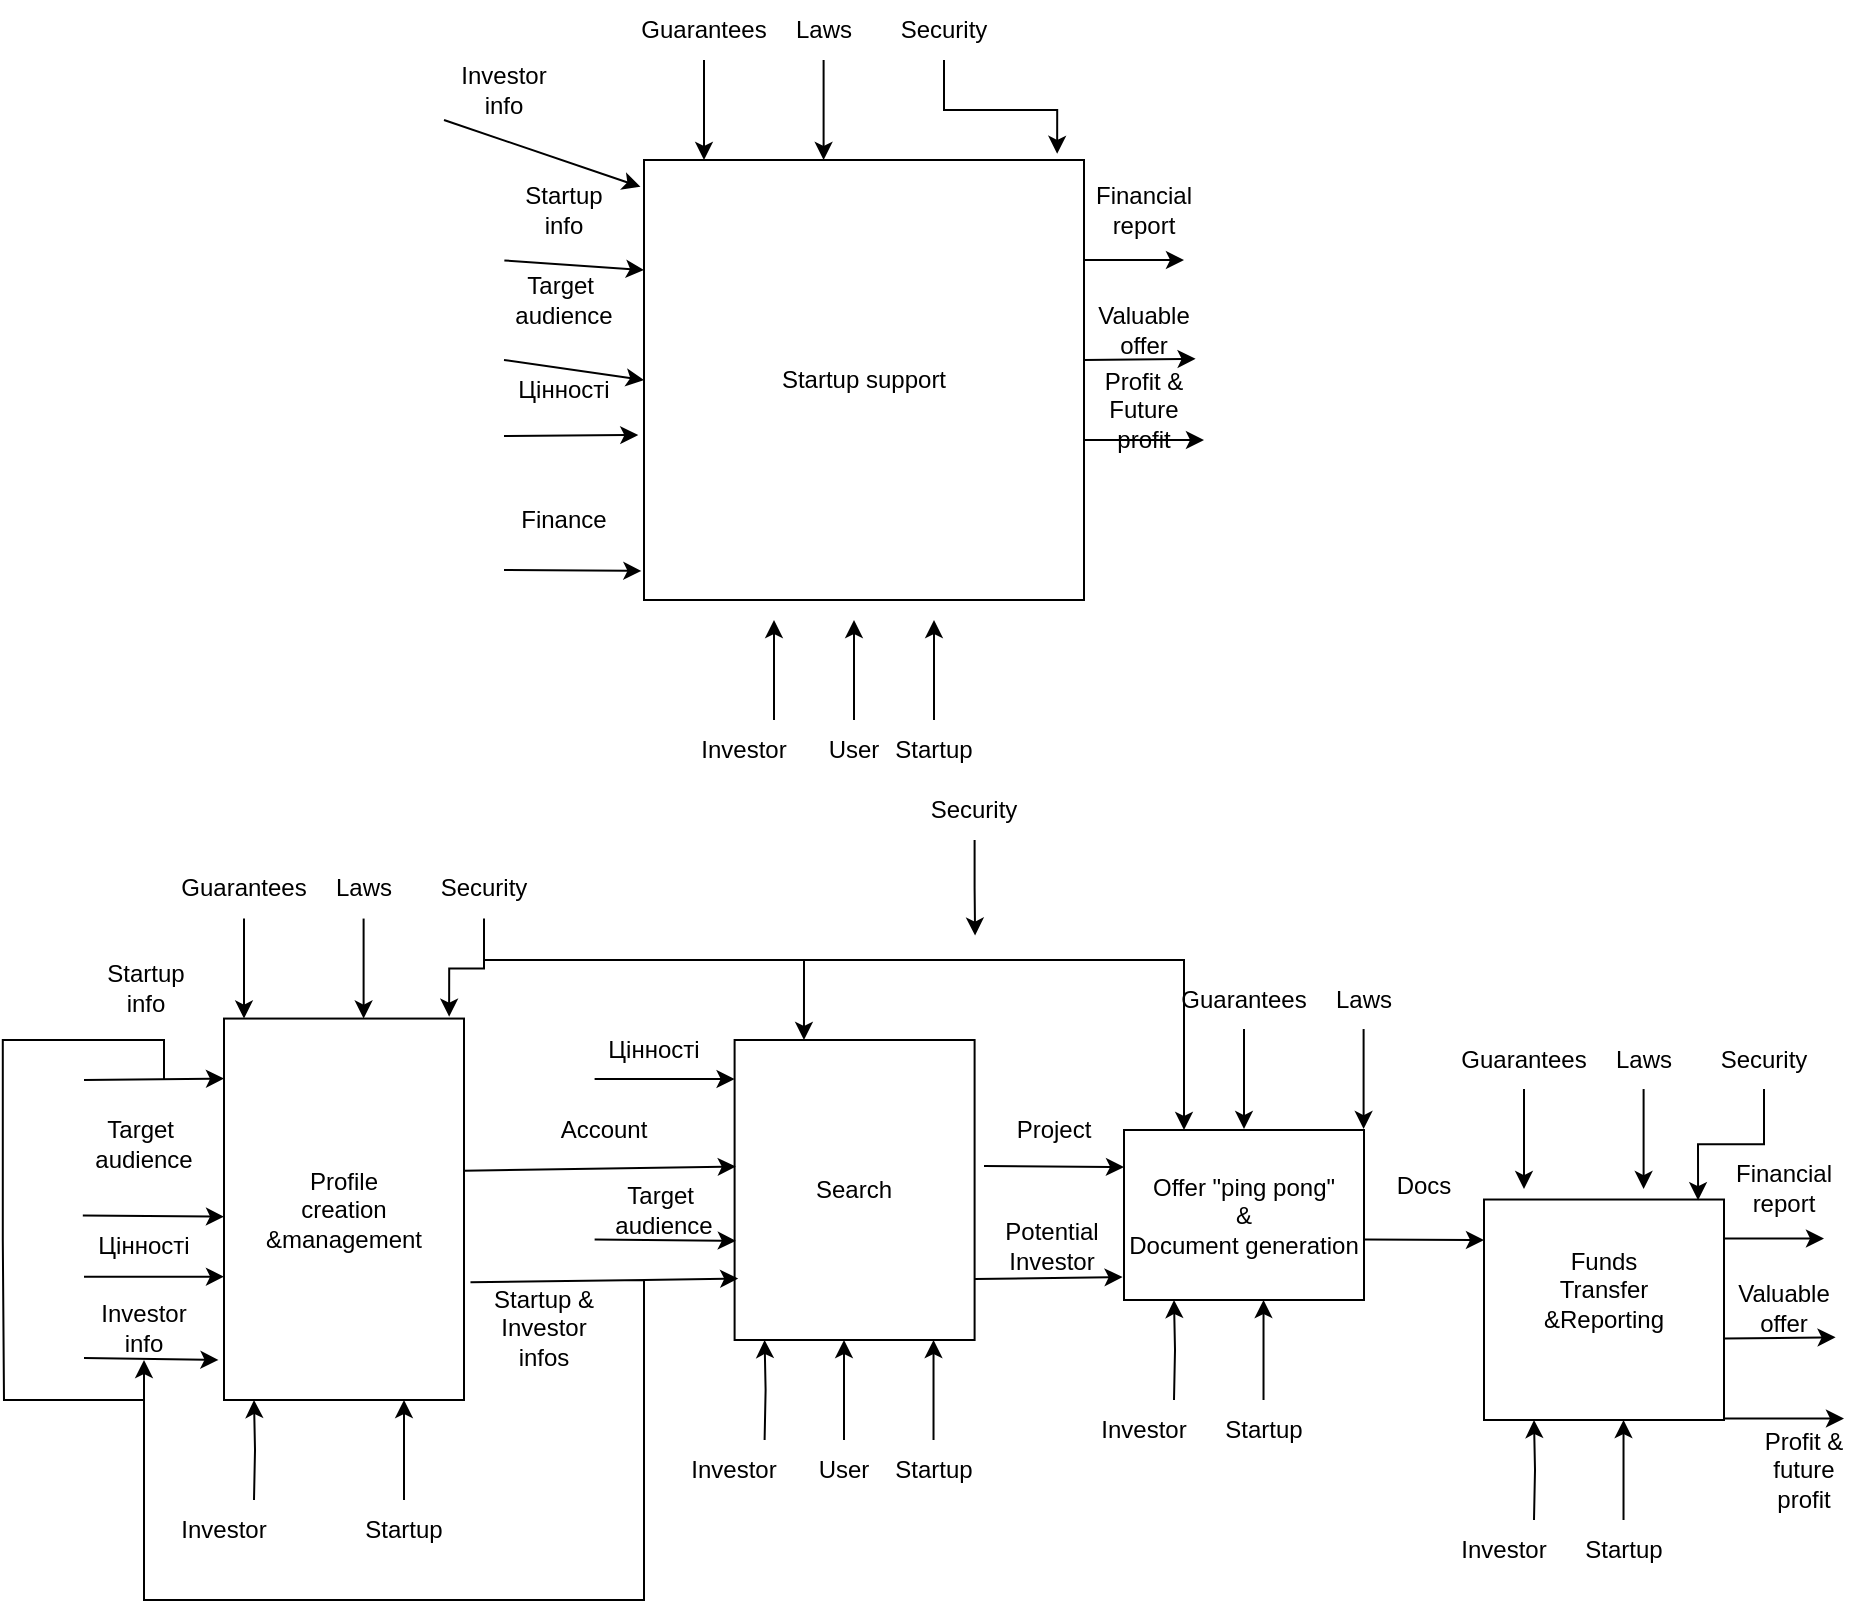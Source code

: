 <mxfile version="22.1.2" type="device">
  <diagram name="Page-1" id="1GlMco30VcFTCIeVh7em">
    <mxGraphModel dx="1114" dy="799" grid="1" gridSize="10" guides="1" tooltips="1" connect="1" arrows="1" fold="1" page="1" pageScale="1" pageWidth="850" pageHeight="1100" math="0" shadow="0">
      <root>
        <mxCell id="0" />
        <mxCell id="1" parent="0" />
        <mxCell id="lVOgRCKX2x1M0howN92F-1" value="Startup support" style="whiteSpace=wrap;html=1;aspect=fixed;" parent="1" vertex="1">
          <mxGeometry x="390" y="370" width="220" height="220" as="geometry" />
        </mxCell>
        <mxCell id="lVOgRCKX2x1M0howN92F-2" value="" style="endArrow=classic;html=1;rounded=0;entryX=0;entryY=0.25;entryDx=0;entryDy=0;exitX=0.003;exitY=0.17;exitDx=0;exitDy=0;exitPerimeter=0;" parent="1" source="lVOgRCKX2x1M0howN92F-6" target="lVOgRCKX2x1M0howN92F-1" edge="1">
          <mxGeometry width="50" height="50" relative="1" as="geometry">
            <mxPoint x="320" y="390" as="sourcePoint" />
            <mxPoint x="380" y="330" as="targetPoint" />
          </mxGeometry>
        </mxCell>
        <mxCell id="lVOgRCKX2x1M0howN92F-4" value="Startup info" style="text;html=1;strokeColor=none;fillColor=none;align=center;verticalAlign=middle;whiteSpace=wrap;rounded=0;" parent="1" vertex="1">
          <mxGeometry x="320" y="380" width="60" height="30" as="geometry" />
        </mxCell>
        <mxCell id="lVOgRCKX2x1M0howN92F-6" value="Target&amp;nbsp;&lt;br&gt;audience" style="text;html=1;strokeColor=none;fillColor=none;align=center;verticalAlign=middle;whiteSpace=wrap;rounded=0;" parent="1" vertex="1">
          <mxGeometry x="320" y="410" width="60" height="60" as="geometry" />
        </mxCell>
        <mxCell id="lVOgRCKX2x1M0howN92F-7" value="" style="endArrow=classic;html=1;rounded=0;entryX=0;entryY=0.5;entryDx=0;entryDy=0;exitX=0;exitY=1;exitDx=0;exitDy=0;" parent="1" source="lVOgRCKX2x1M0howN92F-6" target="lVOgRCKX2x1M0howN92F-1" edge="1">
          <mxGeometry width="50" height="50" relative="1" as="geometry">
            <mxPoint x="320" y="410" as="sourcePoint" />
            <mxPoint x="370" y="400" as="targetPoint" />
          </mxGeometry>
        </mxCell>
        <mxCell id="lVOgRCKX2x1M0howN92F-8" value="" style="endArrow=classic;html=1;rounded=0;entryX=-0.006;entryY=0.934;entryDx=0;entryDy=0;entryPerimeter=0;" parent="1" target="lVOgRCKX2x1M0howN92F-1" edge="1">
          <mxGeometry width="50" height="50" relative="1" as="geometry">
            <mxPoint x="320" y="575" as="sourcePoint" />
            <mxPoint x="340" y="470" as="targetPoint" />
          </mxGeometry>
        </mxCell>
        <mxCell id="lVOgRCKX2x1M0howN92F-9" value="Finance" style="text;html=1;strokeColor=none;fillColor=none;align=center;verticalAlign=middle;whiteSpace=wrap;rounded=0;" parent="1" vertex="1">
          <mxGeometry x="320" y="535" width="60" height="30" as="geometry" />
        </mxCell>
        <mxCell id="lVOgRCKX2x1M0howN92F-11" value="Цінності" style="text;html=1;strokeColor=none;fillColor=none;align=center;verticalAlign=middle;whiteSpace=wrap;rounded=0;" parent="1" vertex="1">
          <mxGeometry x="320" y="470" width="60" height="30" as="geometry" />
        </mxCell>
        <mxCell id="lVOgRCKX2x1M0howN92F-12" value="" style="endArrow=classic;html=1;rounded=0;entryX=-0.013;entryY=0.625;entryDx=0;entryDy=0;entryPerimeter=0;" parent="1" target="lVOgRCKX2x1M0howN92F-1" edge="1">
          <mxGeometry width="50" height="50" relative="1" as="geometry">
            <mxPoint x="320" y="508" as="sourcePoint" />
            <mxPoint x="390" y="480" as="targetPoint" />
          </mxGeometry>
        </mxCell>
        <mxCell id="lVOgRCKX2x1M0howN92F-13" value="" style="endArrow=classic;html=1;rounded=0;entryX=0.93;entryY=0.98;entryDx=0;entryDy=0;entryPerimeter=0;" parent="1" target="lVOgRCKX2x1M0howN92F-14" edge="1">
          <mxGeometry width="50" height="50" relative="1" as="geometry">
            <mxPoint x="610" y="470" as="sourcePoint" />
            <mxPoint x="650" y="470" as="targetPoint" />
          </mxGeometry>
        </mxCell>
        <mxCell id="lVOgRCKX2x1M0howN92F-14" value="Valuable offer" style="text;html=1;strokeColor=none;fillColor=none;align=center;verticalAlign=middle;whiteSpace=wrap;rounded=0;" parent="1" vertex="1">
          <mxGeometry x="610" y="440" width="60" height="30" as="geometry" />
        </mxCell>
        <mxCell id="lVOgRCKX2x1M0howN92F-15" value="" style="endArrow=classic;html=1;rounded=0;" parent="1" edge="1">
          <mxGeometry width="50" height="50" relative="1" as="geometry">
            <mxPoint x="610" y="510" as="sourcePoint" />
            <mxPoint x="670" y="510" as="targetPoint" />
          </mxGeometry>
        </mxCell>
        <mxCell id="lVOgRCKX2x1M0howN92F-16" value="Profit &amp;amp; Future profit" style="text;html=1;strokeColor=none;fillColor=none;align=center;verticalAlign=middle;whiteSpace=wrap;rounded=0;" parent="1" vertex="1">
          <mxGeometry x="610" y="480" width="60" height="30" as="geometry" />
        </mxCell>
        <mxCell id="lVOgRCKX2x1M0howN92F-17" value="" style="endArrow=classic;html=1;rounded=0;" parent="1" edge="1">
          <mxGeometry width="50" height="50" relative="1" as="geometry">
            <mxPoint x="610" y="420" as="sourcePoint" />
            <mxPoint x="660" y="420" as="targetPoint" />
          </mxGeometry>
        </mxCell>
        <mxCell id="lVOgRCKX2x1M0howN92F-18" value="Financial&lt;br&gt;report" style="text;html=1;strokeColor=none;fillColor=none;align=center;verticalAlign=middle;whiteSpace=wrap;rounded=0;" parent="1" vertex="1">
          <mxGeometry x="610" y="380" width="60" height="30" as="geometry" />
        </mxCell>
        <mxCell id="lVOgRCKX2x1M0howN92F-19" value="" style="endArrow=classic;html=1;rounded=0;" parent="1" edge="1">
          <mxGeometry width="50" height="50" relative="1" as="geometry">
            <mxPoint x="455" y="650" as="sourcePoint" />
            <mxPoint x="455" y="600" as="targetPoint" />
          </mxGeometry>
        </mxCell>
        <mxCell id="lVOgRCKX2x1M0howN92F-20" value="Investor" style="text;html=1;strokeColor=none;fillColor=none;align=center;verticalAlign=middle;whiteSpace=wrap;rounded=0;" parent="1" vertex="1">
          <mxGeometry x="410" y="650" width="60" height="30" as="geometry" />
        </mxCell>
        <mxCell id="lVOgRCKX2x1M0howN92F-21" value="" style="endArrow=classic;html=1;rounded=0;" parent="1" edge="1">
          <mxGeometry width="50" height="50" relative="1" as="geometry">
            <mxPoint x="535" y="650" as="sourcePoint" />
            <mxPoint x="535" y="600" as="targetPoint" />
          </mxGeometry>
        </mxCell>
        <mxCell id="lVOgRCKX2x1M0howN92F-22" value="Startup" style="text;html=1;strokeColor=none;fillColor=none;align=center;verticalAlign=middle;whiteSpace=wrap;rounded=0;" parent="1" vertex="1">
          <mxGeometry x="505" y="650" width="60" height="30" as="geometry" />
        </mxCell>
        <mxCell id="lVOgRCKX2x1M0howN92F-23" value="" style="endArrow=classic;html=1;rounded=0;" parent="1" edge="1">
          <mxGeometry width="50" height="50" relative="1" as="geometry">
            <mxPoint x="495" y="650" as="sourcePoint" />
            <mxPoint x="495" y="600" as="targetPoint" />
          </mxGeometry>
        </mxCell>
        <mxCell id="lVOgRCKX2x1M0howN92F-24" value="User" style="text;html=1;strokeColor=none;fillColor=none;align=center;verticalAlign=middle;whiteSpace=wrap;rounded=0;" parent="1" vertex="1">
          <mxGeometry x="465" y="650" width="60" height="30" as="geometry" />
        </mxCell>
        <mxCell id="lVOgRCKX2x1M0howN92F-27" value="" style="endArrow=classic;html=1;rounded=0;entryX=0.188;entryY=0;entryDx=0;entryDy=0;entryPerimeter=0;" parent="1" edge="1">
          <mxGeometry width="50" height="50" relative="1" as="geometry">
            <mxPoint x="479.8" y="320" as="sourcePoint" />
            <mxPoint x="479.8" y="370" as="targetPoint" />
          </mxGeometry>
        </mxCell>
        <mxCell id="lVOgRCKX2x1M0howN92F-28" value="Laws" style="text;html=1;strokeColor=none;fillColor=none;align=center;verticalAlign=middle;whiteSpace=wrap;rounded=0;" parent="1" vertex="1">
          <mxGeometry x="450" y="290" width="60" height="30" as="geometry" />
        </mxCell>
        <mxCell id="lVOgRCKX2x1M0howN92F-29" value="" style="endArrow=classic;html=1;rounded=0;entryX=0.188;entryY=0;entryDx=0;entryDy=0;entryPerimeter=0;" parent="1" edge="1">
          <mxGeometry width="50" height="50" relative="1" as="geometry">
            <mxPoint x="420" y="320" as="sourcePoint" />
            <mxPoint x="420" y="370" as="targetPoint" />
          </mxGeometry>
        </mxCell>
        <mxCell id="lVOgRCKX2x1M0howN92F-31" value="Guarantees" style="text;html=1;strokeColor=none;fillColor=none;align=center;verticalAlign=middle;whiteSpace=wrap;rounded=0;" parent="1" vertex="1">
          <mxGeometry x="390" y="290" width="60" height="30" as="geometry" />
        </mxCell>
        <mxCell id="lVOgRCKX2x1M0howN92F-33" value="" style="edgeStyle=orthogonalEdgeStyle;rounded=0;orthogonalLoop=1;jettySize=auto;html=1;entryX=0.939;entryY=-0.014;entryDx=0;entryDy=0;entryPerimeter=0;" parent="1" source="lVOgRCKX2x1M0howN92F-32" target="lVOgRCKX2x1M0howN92F-1" edge="1">
          <mxGeometry relative="1" as="geometry" />
        </mxCell>
        <mxCell id="lVOgRCKX2x1M0howN92F-32" value="Security" style="text;html=1;strokeColor=none;fillColor=none;align=center;verticalAlign=middle;whiteSpace=wrap;rounded=0;" parent="1" vertex="1">
          <mxGeometry x="510" y="290" width="60" height="30" as="geometry" />
        </mxCell>
        <mxCell id="lVOgRCKX2x1M0howN92F-64" value="" style="endArrow=classic;html=1;rounded=0;entryX=0;entryY=0.25;entryDx=0;entryDy=0;exitX=0;exitY=0;exitDx=0;exitDy=0;" parent="1" source="lVOgRCKX2x1M0howN92F-66" edge="1">
          <mxGeometry width="50" height="50" relative="1" as="geometry">
            <mxPoint x="110" y="827" as="sourcePoint" />
            <mxPoint x="180.0" y="829.28" as="targetPoint" />
          </mxGeometry>
        </mxCell>
        <mxCell id="lVOgRCKX2x1M0howN92F-65" value="Startup info" style="text;html=1;strokeColor=none;fillColor=none;align=center;verticalAlign=middle;whiteSpace=wrap;rounded=0;" parent="1" vertex="1">
          <mxGeometry x="110.6" y="769.28" width="60" height="30" as="geometry" />
        </mxCell>
        <mxCell id="lVOgRCKX2x1M0howN92F-66" value="Target&amp;nbsp;&lt;br&gt;audience" style="text;html=1;strokeColor=none;fillColor=none;align=center;verticalAlign=middle;whiteSpace=wrap;rounded=0;" parent="1" vertex="1">
          <mxGeometry x="110" y="830" width="60" height="64.76" as="geometry" />
        </mxCell>
        <mxCell id="lVOgRCKX2x1M0howN92F-67" value="" style="endArrow=classic;html=1;rounded=0;entryX=0;entryY=0.5;entryDx=0;entryDy=0;exitX=-0.01;exitY=0.823;exitDx=0;exitDy=0;exitPerimeter=0;" parent="1" edge="1">
          <mxGeometry width="50" height="50" relative="1" as="geometry">
            <mxPoint x="109.4" y="897.7" as="sourcePoint" />
            <mxPoint x="180.0" y="898.32" as="targetPoint" />
          </mxGeometry>
        </mxCell>
        <mxCell id="lVOgRCKX2x1M0howN92F-70" value="Цінності" style="text;html=1;strokeColor=none;fillColor=none;align=center;verticalAlign=middle;whiteSpace=wrap;rounded=0;" parent="1" vertex="1">
          <mxGeometry x="110.0" y="898.32" width="60" height="30" as="geometry" />
        </mxCell>
        <mxCell id="lVOgRCKX2x1M0howN92F-71" value="" style="endArrow=classic;html=1;rounded=0;entryX=0;entryY=0.75;entryDx=0;entryDy=0;" parent="1" edge="1">
          <mxGeometry width="50" height="50" relative="1" as="geometry">
            <mxPoint x="110.0" y="928.32" as="sourcePoint" />
            <mxPoint x="180.0" y="928.32" as="targetPoint" />
          </mxGeometry>
        </mxCell>
        <mxCell id="lVOgRCKX2x1M0howN92F-72" value="" style="endArrow=classic;html=1;rounded=0;entryX=0.93;entryY=0.98;entryDx=0;entryDy=0;entryPerimeter=0;" parent="1" target="lVOgRCKX2x1M0howN92F-73" edge="1">
          <mxGeometry width="50" height="50" relative="1" as="geometry">
            <mxPoint x="930" y="959.28" as="sourcePoint" />
            <mxPoint x="970" y="959.28" as="targetPoint" />
          </mxGeometry>
        </mxCell>
        <mxCell id="lVOgRCKX2x1M0howN92F-73" value="Valuable offer" style="text;html=1;strokeColor=none;fillColor=none;align=center;verticalAlign=middle;whiteSpace=wrap;rounded=0;" parent="1" vertex="1">
          <mxGeometry x="930" y="929.28" width="60" height="30" as="geometry" />
        </mxCell>
        <mxCell id="lVOgRCKX2x1M0howN92F-74" value="" style="endArrow=classic;html=1;rounded=0;" parent="1" edge="1">
          <mxGeometry width="50" height="50" relative="1" as="geometry">
            <mxPoint x="930" y="999.28" as="sourcePoint" />
            <mxPoint x="990" y="999.28" as="targetPoint" />
          </mxGeometry>
        </mxCell>
        <mxCell id="lVOgRCKX2x1M0howN92F-75" value="Profit &amp;amp; future profit" style="text;html=1;strokeColor=none;fillColor=none;align=center;verticalAlign=middle;whiteSpace=wrap;rounded=0;" parent="1" vertex="1">
          <mxGeometry x="940" y="1010" width="60" height="30" as="geometry" />
        </mxCell>
        <mxCell id="lVOgRCKX2x1M0howN92F-76" value="" style="endArrow=classic;html=1;rounded=0;" parent="1" edge="1">
          <mxGeometry width="50" height="50" relative="1" as="geometry">
            <mxPoint x="930" y="909.28" as="sourcePoint" />
            <mxPoint x="980" y="909.28" as="targetPoint" />
          </mxGeometry>
        </mxCell>
        <mxCell id="lVOgRCKX2x1M0howN92F-77" value="Financial&lt;br&gt;report" style="text;html=1;strokeColor=none;fillColor=none;align=center;verticalAlign=middle;whiteSpace=wrap;rounded=0;" parent="1" vertex="1">
          <mxGeometry x="930" y="869.28" width="60" height="30" as="geometry" />
        </mxCell>
        <mxCell id="lVOgRCKX2x1M0howN92F-82" value="" style="endArrow=classic;html=1;rounded=0;" parent="1" edge="1">
          <mxGeometry width="50" height="50" relative="1" as="geometry">
            <mxPoint x="490" y="1010" as="sourcePoint" />
            <mxPoint x="490" y="960" as="targetPoint" />
          </mxGeometry>
        </mxCell>
        <mxCell id="lVOgRCKX2x1M0howN92F-83" value="User" style="text;html=1;strokeColor=none;fillColor=none;align=center;verticalAlign=middle;whiteSpace=wrap;rounded=0;" parent="1" vertex="1">
          <mxGeometry x="460" y="1010" width="60" height="30" as="geometry" />
        </mxCell>
        <mxCell id="lVOgRCKX2x1M0howN92F-84" value="" style="endArrow=classic;html=1;rounded=0;entryX=0.188;entryY=0;entryDx=0;entryDy=0;entryPerimeter=0;" parent="1" edge="1">
          <mxGeometry width="50" height="50" relative="1" as="geometry">
            <mxPoint x="749.8" y="804.52" as="sourcePoint" />
            <mxPoint x="749.8" y="854.52" as="targetPoint" />
          </mxGeometry>
        </mxCell>
        <mxCell id="lVOgRCKX2x1M0howN92F-85" value="Laws" style="text;html=1;strokeColor=none;fillColor=none;align=center;verticalAlign=middle;whiteSpace=wrap;rounded=0;" parent="1" vertex="1">
          <mxGeometry x="720" y="774.52" width="60" height="30" as="geometry" />
        </mxCell>
        <mxCell id="lVOgRCKX2x1M0howN92F-86" value="" style="endArrow=classic;html=1;rounded=0;entryX=0.188;entryY=0;entryDx=0;entryDy=0;entryPerimeter=0;" parent="1" edge="1">
          <mxGeometry width="50" height="50" relative="1" as="geometry">
            <mxPoint x="690" y="804.52" as="sourcePoint" />
            <mxPoint x="690" y="854.52" as="targetPoint" />
          </mxGeometry>
        </mxCell>
        <mxCell id="lVOgRCKX2x1M0howN92F-87" value="Guarantees" style="text;html=1;strokeColor=none;fillColor=none;align=center;verticalAlign=middle;whiteSpace=wrap;rounded=0;" parent="1" vertex="1">
          <mxGeometry x="660" y="774.52" width="60" height="30" as="geometry" />
        </mxCell>
        <mxCell id="lVOgRCKX2x1M0howN92F-88" value="" style="edgeStyle=orthogonalEdgeStyle;rounded=0;orthogonalLoop=1;jettySize=auto;html=1;entryX=0.939;entryY=-0.014;entryDx=0;entryDy=0;entryPerimeter=0;" parent="1" source="lVOgRCKX2x1M0howN92F-89" edge="1">
          <mxGeometry relative="1" as="geometry">
            <mxPoint x="555.54" y="757.76" as="targetPoint" />
          </mxGeometry>
        </mxCell>
        <mxCell id="lVOgRCKX2x1M0howN92F-89" value="Security" style="text;html=1;strokeColor=none;fillColor=none;align=center;verticalAlign=middle;whiteSpace=wrap;rounded=0;" parent="1" vertex="1">
          <mxGeometry x="525.3" y="680" width="60" height="30" as="geometry" />
        </mxCell>
        <mxCell id="lVOgRCKX2x1M0howN92F-91" value="Profile&lt;br&gt;creation &amp;amp;management" style="rounded=0;whiteSpace=wrap;html=1;" parent="1" vertex="1">
          <mxGeometry x="180" y="799.28" width="120" height="190.72" as="geometry" />
        </mxCell>
        <mxCell id="lVOgRCKX2x1M0howN92F-92" value="Offer &quot;ping pong&quot;&lt;br&gt;&amp;amp;&lt;br&gt;Document generation" style="rounded=0;whiteSpace=wrap;html=1;" parent="1" vertex="1">
          <mxGeometry x="630" y="855" width="120" height="85" as="geometry" />
        </mxCell>
        <mxCell id="lVOgRCKX2x1M0howN92F-93" value="Search" style="rounded=0;whiteSpace=wrap;html=1;" parent="1" vertex="1">
          <mxGeometry x="435.3" y="810" width="120" height="150" as="geometry" />
        </mxCell>
        <mxCell id="lVOgRCKX2x1M0howN92F-94" value="" style="rounded=0;whiteSpace=wrap;html=1;" parent="1" vertex="1">
          <mxGeometry x="810" y="889.76" width="120" height="110.24" as="geometry" />
        </mxCell>
        <mxCell id="lVOgRCKX2x1M0howN92F-100" value="Investor&lt;br&gt;info" style="text;html=1;strokeColor=none;fillColor=none;align=center;verticalAlign=middle;whiteSpace=wrap;rounded=0;" parent="1" vertex="1">
          <mxGeometry x="110" y="939.04" width="60" height="30" as="geometry" />
        </mxCell>
        <mxCell id="lVOgRCKX2x1M0howN92F-101" value="" style="endArrow=classic;html=1;rounded=0;entryX=-0.018;entryY=0.638;entryDx=0;entryDy=0;entryPerimeter=0;" parent="1" edge="1">
          <mxGeometry width="50" height="50" relative="1" as="geometry">
            <mxPoint x="110" y="969.04" as="sourcePoint" />
            <mxPoint x="177.24" y="969.999" as="targetPoint" />
          </mxGeometry>
        </mxCell>
        <mxCell id="lVOgRCKX2x1M0howN92F-103" value="Investor&lt;br&gt;info" style="text;html=1;strokeColor=none;fillColor=none;align=center;verticalAlign=middle;whiteSpace=wrap;rounded=0;" parent="1" vertex="1">
          <mxGeometry x="290" y="320" width="60" height="30" as="geometry" />
        </mxCell>
        <mxCell id="lVOgRCKX2x1M0howN92F-104" value="" style="endArrow=classic;html=1;rounded=0;entryX=-0.008;entryY=0.061;entryDx=0;entryDy=0;entryPerimeter=0;" parent="1" target="lVOgRCKX2x1M0howN92F-1" edge="1">
          <mxGeometry width="50" height="50" relative="1" as="geometry">
            <mxPoint x="290" y="350" as="sourcePoint" />
            <mxPoint x="357.4" y="351" as="targetPoint" />
          </mxGeometry>
        </mxCell>
        <mxCell id="lVOgRCKX2x1M0howN92F-107" value="" style="endArrow=classic;html=1;rounded=0;entryX=0.188;entryY=0;entryDx=0;entryDy=0;entryPerimeter=0;" parent="1" edge="1">
          <mxGeometry width="50" height="50" relative="1" as="geometry">
            <mxPoint x="249.8" y="749.28" as="sourcePoint" />
            <mxPoint x="249.8" y="799.28" as="targetPoint" />
          </mxGeometry>
        </mxCell>
        <mxCell id="lVOgRCKX2x1M0howN92F-108" value="Laws" style="text;html=1;strokeColor=none;fillColor=none;align=center;verticalAlign=middle;whiteSpace=wrap;rounded=0;" parent="1" vertex="1">
          <mxGeometry x="220" y="719.28" width="60" height="30" as="geometry" />
        </mxCell>
        <mxCell id="lVOgRCKX2x1M0howN92F-109" value="" style="endArrow=classic;html=1;rounded=0;entryX=0.188;entryY=0;entryDx=0;entryDy=0;entryPerimeter=0;" parent="1" edge="1">
          <mxGeometry width="50" height="50" relative="1" as="geometry">
            <mxPoint x="190" y="749.28" as="sourcePoint" />
            <mxPoint x="190" y="799.28" as="targetPoint" />
          </mxGeometry>
        </mxCell>
        <mxCell id="lVOgRCKX2x1M0howN92F-110" value="Guarantees" style="text;html=1;strokeColor=none;fillColor=none;align=center;verticalAlign=middle;whiteSpace=wrap;rounded=0;" parent="1" vertex="1">
          <mxGeometry x="160" y="719.28" width="60" height="30" as="geometry" />
        </mxCell>
        <mxCell id="lVOgRCKX2x1M0howN92F-111" value="" style="edgeStyle=orthogonalEdgeStyle;rounded=0;orthogonalLoop=1;jettySize=auto;html=1;entryX=0.938;entryY=-0.005;entryDx=0;entryDy=0;entryPerimeter=0;" parent="1" source="lVOgRCKX2x1M0howN92F-112" target="lVOgRCKX2x1M0howN92F-91" edge="1">
          <mxGeometry relative="1" as="geometry">
            <mxPoint x="310.24" y="797.04" as="targetPoint" />
          </mxGeometry>
        </mxCell>
        <mxCell id="lVOgRCKX2x1M0howN92F-112" value="Security" style="text;html=1;strokeColor=none;fillColor=none;align=center;verticalAlign=middle;whiteSpace=wrap;rounded=0;" parent="1" vertex="1">
          <mxGeometry x="280.0" y="719.28" width="60" height="30" as="geometry" />
        </mxCell>
        <mxCell id="lVOgRCKX2x1M0howN92F-113" value="" style="endArrow=classic;html=1;rounded=0;" parent="1" edge="1">
          <mxGeometry width="50" height="50" relative="1" as="geometry">
            <mxPoint x="195" y="1040" as="sourcePoint" />
            <mxPoint x="195" y="990" as="targetPoint" />
            <Array as="points">
              <mxPoint x="195.5" y="1015" />
            </Array>
          </mxGeometry>
        </mxCell>
        <mxCell id="lVOgRCKX2x1M0howN92F-114" value="Investor" style="text;html=1;strokeColor=none;fillColor=none;align=center;verticalAlign=middle;whiteSpace=wrap;rounded=0;" parent="1" vertex="1">
          <mxGeometry x="150" y="1040" width="60" height="30" as="geometry" />
        </mxCell>
        <mxCell id="lVOgRCKX2x1M0howN92F-115" value="" style="endArrow=classic;html=1;rounded=0;" parent="1" edge="1">
          <mxGeometry width="50" height="50" relative="1" as="geometry">
            <mxPoint x="270" y="1040" as="sourcePoint" />
            <mxPoint x="270" y="990" as="targetPoint" />
          </mxGeometry>
        </mxCell>
        <mxCell id="lVOgRCKX2x1M0howN92F-116" value="Startup" style="text;html=1;strokeColor=none;fillColor=none;align=center;verticalAlign=middle;whiteSpace=wrap;rounded=0;" parent="1" vertex="1">
          <mxGeometry x="240" y="1040" width="60" height="30" as="geometry" />
        </mxCell>
        <mxCell id="lVOgRCKX2x1M0howN92F-119" value="" style="endArrow=classic;html=1;rounded=0;exitX=0.998;exitY=0.399;exitDx=0;exitDy=0;exitPerimeter=0;entryX=0.005;entryY=0.422;entryDx=0;entryDy=0;entryPerimeter=0;" parent="1" source="lVOgRCKX2x1M0howN92F-91" target="lVOgRCKX2x1M0howN92F-93" edge="1">
          <mxGeometry width="50" height="50" relative="1" as="geometry">
            <mxPoint x="300" y="859.76" as="sourcePoint" />
            <mxPoint x="400" y="849.76" as="targetPoint" />
          </mxGeometry>
        </mxCell>
        <mxCell id="lVOgRCKX2x1M0howN92F-120" value="Account" style="text;html=1;strokeColor=none;fillColor=none;align=center;verticalAlign=middle;whiteSpace=wrap;rounded=0;" parent="1" vertex="1">
          <mxGeometry x="340" y="840" width="60" height="30" as="geometry" />
        </mxCell>
        <mxCell id="lVOgRCKX2x1M0howN92F-121" value="" style="endArrow=classic;html=1;rounded=0;exitX=1.027;exitY=0.691;exitDx=0;exitDy=0;exitPerimeter=0;" parent="1" source="lVOgRCKX2x1M0howN92F-91" edge="1">
          <mxGeometry width="50" height="50" relative="1" as="geometry">
            <mxPoint x="400" y="920" as="sourcePoint" />
            <mxPoint x="140" y="970" as="targetPoint" />
            <Array as="points">
              <mxPoint x="390" y="930" />
              <mxPoint x="390" y="1090" />
              <mxPoint x="140" y="1090" />
              <mxPoint x="140" y="1010" />
            </Array>
          </mxGeometry>
        </mxCell>
        <mxCell id="lVOgRCKX2x1M0howN92F-123" value="Startup &amp;amp; Investor infos" style="text;html=1;strokeColor=none;fillColor=none;align=center;verticalAlign=middle;whiteSpace=wrap;rounded=0;" parent="1" vertex="1">
          <mxGeometry x="310" y="939.04" width="60" height="30" as="geometry" />
        </mxCell>
        <mxCell id="lVOgRCKX2x1M0howN92F-124" value="" style="endArrow=none;html=1;rounded=0;" parent="1" edge="1">
          <mxGeometry width="50" height="50" relative="1" as="geometry">
            <mxPoint x="150" y="830" as="sourcePoint" />
            <mxPoint x="140" y="990" as="targetPoint" />
            <Array as="points">
              <mxPoint x="150" y="810" />
              <mxPoint x="69.4" y="810" />
              <mxPoint x="69.4" y="910" />
              <mxPoint x="70" y="990" />
            </Array>
          </mxGeometry>
        </mxCell>
        <mxCell id="lVOgRCKX2x1M0howN92F-125" value="" style="endArrow=classic;html=1;rounded=0;entryX=0.015;entryY=0.795;entryDx=0;entryDy=0;entryPerimeter=0;" parent="1" target="lVOgRCKX2x1M0howN92F-93" edge="1">
          <mxGeometry width="50" height="50" relative="1" as="geometry">
            <mxPoint x="390" y="930" as="sourcePoint" />
            <mxPoint x="520" y="920" as="targetPoint" />
          </mxGeometry>
        </mxCell>
        <mxCell id="lVOgRCKX2x1M0howN92F-126" value="Цінності" style="text;html=1;strokeColor=none;fillColor=none;align=center;verticalAlign=middle;whiteSpace=wrap;rounded=0;" parent="1" vertex="1">
          <mxGeometry x="365.3" y="799.52" width="60" height="30" as="geometry" />
        </mxCell>
        <mxCell id="lVOgRCKX2x1M0howN92F-127" value="" style="endArrow=classic;html=1;rounded=0;entryX=0;entryY=0.75;entryDx=0;entryDy=0;" parent="1" edge="1">
          <mxGeometry width="50" height="50" relative="1" as="geometry">
            <mxPoint x="365.3" y="829.52" as="sourcePoint" />
            <mxPoint x="435.3" y="829.52" as="targetPoint" />
          </mxGeometry>
        </mxCell>
        <mxCell id="lVOgRCKX2x1M0howN92F-128" value="" style="endArrow=classic;html=1;rounded=0;entryX=0;entryY=0.5;entryDx=0;entryDy=0;exitX=-0.01;exitY=0.823;exitDx=0;exitDy=0;exitPerimeter=0;" parent="1" edge="1">
          <mxGeometry width="50" height="50" relative="1" as="geometry">
            <mxPoint x="365.3" y="909.76" as="sourcePoint" />
            <mxPoint x="435.9" y="910.38" as="targetPoint" />
          </mxGeometry>
        </mxCell>
        <mxCell id="lVOgRCKX2x1M0howN92F-129" value="Target&amp;nbsp;&lt;br&gt;audience" style="text;html=1;strokeColor=none;fillColor=none;align=center;verticalAlign=middle;whiteSpace=wrap;rounded=0;" parent="1" vertex="1">
          <mxGeometry x="370" y="862.26" width="60" height="64.76" as="geometry" />
        </mxCell>
        <mxCell id="lVOgRCKX2x1M0howN92F-130" value="" style="endArrow=classic;html=1;rounded=0;" parent="1" edge="1">
          <mxGeometry width="50" height="50" relative="1" as="geometry">
            <mxPoint x="450.3" y="1010" as="sourcePoint" />
            <mxPoint x="450.3" y="960" as="targetPoint" />
            <Array as="points">
              <mxPoint x="450.8" y="985" />
            </Array>
          </mxGeometry>
        </mxCell>
        <mxCell id="lVOgRCKX2x1M0howN92F-131" value="Investor" style="text;html=1;strokeColor=none;fillColor=none;align=center;verticalAlign=middle;whiteSpace=wrap;rounded=0;" parent="1" vertex="1">
          <mxGeometry x="405.3" y="1010" width="60" height="30" as="geometry" />
        </mxCell>
        <mxCell id="lVOgRCKX2x1M0howN92F-132" value="" style="endArrow=classic;html=1;rounded=0;" parent="1" edge="1">
          <mxGeometry width="50" height="50" relative="1" as="geometry">
            <mxPoint x="534.76" y="1010" as="sourcePoint" />
            <mxPoint x="534.76" y="960" as="targetPoint" />
          </mxGeometry>
        </mxCell>
        <mxCell id="lVOgRCKX2x1M0howN92F-133" value="Startup" style="text;html=1;strokeColor=none;fillColor=none;align=center;verticalAlign=middle;whiteSpace=wrap;rounded=0;" parent="1" vertex="1">
          <mxGeometry x="505" y="1010" width="60" height="30" as="geometry" />
        </mxCell>
        <mxCell id="lVOgRCKX2x1M0howN92F-134" value="" style="endArrow=classic;html=1;rounded=0;entryX=0.289;entryY=0;entryDx=0;entryDy=0;entryPerimeter=0;" parent="1" target="lVOgRCKX2x1M0howN92F-93" edge="1">
          <mxGeometry width="50" height="50" relative="1" as="geometry">
            <mxPoint x="310" y="770" as="sourcePoint" />
            <mxPoint x="470" y="770" as="targetPoint" />
            <Array as="points">
              <mxPoint x="470" y="770" />
            </Array>
          </mxGeometry>
        </mxCell>
        <mxCell id="lVOgRCKX2x1M0howN92F-135" value="" style="endArrow=classic;html=1;rounded=0;" parent="1" edge="1">
          <mxGeometry width="50" height="50" relative="1" as="geometry">
            <mxPoint x="560" y="873" as="sourcePoint" />
            <mxPoint x="630" y="873.5" as="targetPoint" />
          </mxGeometry>
        </mxCell>
        <mxCell id="lVOgRCKX2x1M0howN92F-137" value="Project" style="text;html=1;strokeColor=none;fillColor=none;align=center;verticalAlign=middle;whiteSpace=wrap;rounded=0;" parent="1" vertex="1">
          <mxGeometry x="565" y="840" width="60" height="30" as="geometry" />
        </mxCell>
        <mxCell id="lVOgRCKX2x1M0howN92F-138" value="Potential Investor" style="text;html=1;strokeColor=none;fillColor=none;align=center;verticalAlign=middle;whiteSpace=wrap;rounded=0;" parent="1" vertex="1">
          <mxGeometry x="564.3" y="898.32" width="60" height="30" as="geometry" />
        </mxCell>
        <mxCell id="lVOgRCKX2x1M0howN92F-139" value="" style="endArrow=classic;html=1;rounded=0;" parent="1" edge="1">
          <mxGeometry width="50" height="50" relative="1" as="geometry">
            <mxPoint x="555.3" y="929.56" as="sourcePoint" />
            <mxPoint x="629.3" y="928.56" as="targetPoint" />
          </mxGeometry>
        </mxCell>
        <mxCell id="lVOgRCKX2x1M0howN92F-141" value="" style="endArrow=classic;html=1;rounded=0;" parent="1" edge="1">
          <mxGeometry width="50" height="50" relative="1" as="geometry">
            <mxPoint x="655" y="990" as="sourcePoint" />
            <mxPoint x="655" y="940" as="targetPoint" />
            <Array as="points">
              <mxPoint x="655.5" y="965" />
            </Array>
          </mxGeometry>
        </mxCell>
        <mxCell id="lVOgRCKX2x1M0howN92F-142" value="Investor" style="text;html=1;strokeColor=none;fillColor=none;align=center;verticalAlign=middle;whiteSpace=wrap;rounded=0;" parent="1" vertex="1">
          <mxGeometry x="610" y="990" width="60" height="30" as="geometry" />
        </mxCell>
        <mxCell id="lVOgRCKX2x1M0howN92F-143" value="" style="endArrow=classic;html=1;rounded=0;" parent="1" edge="1">
          <mxGeometry width="50" height="50" relative="1" as="geometry">
            <mxPoint x="699.76" y="990" as="sourcePoint" />
            <mxPoint x="699.76" y="940" as="targetPoint" />
          </mxGeometry>
        </mxCell>
        <mxCell id="lVOgRCKX2x1M0howN92F-144" value="Startup" style="text;html=1;strokeColor=none;fillColor=none;align=center;verticalAlign=middle;whiteSpace=wrap;rounded=0;" parent="1" vertex="1">
          <mxGeometry x="670" y="990" width="60" height="30" as="geometry" />
        </mxCell>
        <mxCell id="lVOgRCKX2x1M0howN92F-145" value="" style="endArrow=classic;html=1;rounded=0;entryX=0.25;entryY=0;entryDx=0;entryDy=0;" parent="1" target="lVOgRCKX2x1M0howN92F-92" edge="1">
          <mxGeometry width="50" height="50" relative="1" as="geometry">
            <mxPoint x="470" y="770" as="sourcePoint" />
            <mxPoint x="680" y="770" as="targetPoint" />
            <Array as="points">
              <mxPoint x="660" y="770" />
            </Array>
          </mxGeometry>
        </mxCell>
        <mxCell id="lVOgRCKX2x1M0howN92F-146" value="Docs" style="text;html=1;strokeColor=none;fillColor=none;align=center;verticalAlign=middle;whiteSpace=wrap;rounded=0;" parent="1" vertex="1">
          <mxGeometry x="750" y="868.32" width="60" height="30" as="geometry" />
        </mxCell>
        <mxCell id="lVOgRCKX2x1M0howN92F-147" value="" style="endArrow=classic;html=1;rounded=0;" parent="1" edge="1">
          <mxGeometry width="50" height="50" relative="1" as="geometry">
            <mxPoint x="750" y="909.76" as="sourcePoint" />
            <mxPoint x="810" y="910" as="targetPoint" />
          </mxGeometry>
        </mxCell>
        <mxCell id="lVOgRCKX2x1M0howN92F-148" value="Funds&lt;br&gt;Transfer&lt;br&gt;&amp;amp;Reporting" style="text;html=1;strokeColor=none;fillColor=none;align=center;verticalAlign=middle;whiteSpace=wrap;rounded=0;" parent="1" vertex="1">
          <mxGeometry x="840" y="920.0" width="60" height="30" as="geometry" />
        </mxCell>
        <mxCell id="lVOgRCKX2x1M0howN92F-149" value="" style="endArrow=classic;html=1;rounded=0;" parent="1" edge="1">
          <mxGeometry width="50" height="50" relative="1" as="geometry">
            <mxPoint x="835" y="1050" as="sourcePoint" />
            <mxPoint x="835" y="1000" as="targetPoint" />
            <Array as="points">
              <mxPoint x="835.5" y="1025" />
            </Array>
          </mxGeometry>
        </mxCell>
        <mxCell id="lVOgRCKX2x1M0howN92F-150" value="Investor" style="text;html=1;strokeColor=none;fillColor=none;align=center;verticalAlign=middle;whiteSpace=wrap;rounded=0;" parent="1" vertex="1">
          <mxGeometry x="790" y="1050" width="60" height="30" as="geometry" />
        </mxCell>
        <mxCell id="lVOgRCKX2x1M0howN92F-151" value="" style="endArrow=classic;html=1;rounded=0;" parent="1" edge="1">
          <mxGeometry width="50" height="50" relative="1" as="geometry">
            <mxPoint x="879.76" y="1050" as="sourcePoint" />
            <mxPoint x="879.76" y="1000" as="targetPoint" />
          </mxGeometry>
        </mxCell>
        <mxCell id="lVOgRCKX2x1M0howN92F-152" value="Startup" style="text;html=1;strokeColor=none;fillColor=none;align=center;verticalAlign=middle;whiteSpace=wrap;rounded=0;" parent="1" vertex="1">
          <mxGeometry x="850" y="1050" width="60" height="30" as="geometry" />
        </mxCell>
        <mxCell id="lVOgRCKX2x1M0howN92F-153" value="" style="endArrow=classic;html=1;rounded=0;entryX=0.188;entryY=0;entryDx=0;entryDy=0;entryPerimeter=0;" parent="1" edge="1">
          <mxGeometry width="50" height="50" relative="1" as="geometry">
            <mxPoint x="889.8" y="834.52" as="sourcePoint" />
            <mxPoint x="889.8" y="884.52" as="targetPoint" />
          </mxGeometry>
        </mxCell>
        <mxCell id="lVOgRCKX2x1M0howN92F-154" value="Laws" style="text;html=1;strokeColor=none;fillColor=none;align=center;verticalAlign=middle;whiteSpace=wrap;rounded=0;" parent="1" vertex="1">
          <mxGeometry x="860" y="804.52" width="60" height="30" as="geometry" />
        </mxCell>
        <mxCell id="lVOgRCKX2x1M0howN92F-155" value="" style="endArrow=classic;html=1;rounded=0;entryX=0.188;entryY=0;entryDx=0;entryDy=0;entryPerimeter=0;" parent="1" edge="1">
          <mxGeometry width="50" height="50" relative="1" as="geometry">
            <mxPoint x="830" y="834.52" as="sourcePoint" />
            <mxPoint x="830" y="884.52" as="targetPoint" />
          </mxGeometry>
        </mxCell>
        <mxCell id="lVOgRCKX2x1M0howN92F-156" value="Guarantees" style="text;html=1;strokeColor=none;fillColor=none;align=center;verticalAlign=middle;whiteSpace=wrap;rounded=0;" parent="1" vertex="1">
          <mxGeometry x="800" y="804.52" width="60" height="30" as="geometry" />
        </mxCell>
        <mxCell id="lVOgRCKX2x1M0howN92F-157" value="" style="edgeStyle=orthogonalEdgeStyle;rounded=0;orthogonalLoop=1;jettySize=auto;html=1;entryX=0.892;entryY=0.003;entryDx=0;entryDy=0;entryPerimeter=0;" parent="1" source="lVOgRCKX2x1M0howN92F-158" target="lVOgRCKX2x1M0howN92F-94" edge="1">
          <mxGeometry relative="1" as="geometry">
            <mxPoint x="957" y="893.38" as="targetPoint" />
            <mxPoint x="930" y="831.384" as="sourcePoint" />
          </mxGeometry>
        </mxCell>
        <mxCell id="lVOgRCKX2x1M0howN92F-158" value="Security" style="text;html=1;strokeColor=none;fillColor=none;align=center;verticalAlign=middle;whiteSpace=wrap;rounded=0;" parent="1" vertex="1">
          <mxGeometry x="920" y="804.52" width="60" height="30" as="geometry" />
        </mxCell>
      </root>
    </mxGraphModel>
  </diagram>
</mxfile>
